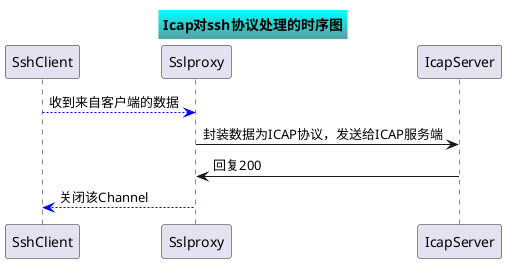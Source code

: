 @startuml
skinparam titleBackgroundColor Aqua-CadetBlue
title Icap对ssh协议处理的时序图
SshClient -[#0000FF]-> Sslproxy: 收到来自客户端的数据
Sslproxy -> IcapServer: 封装数据为ICAP协议，发送给ICAP服务端
IcapServer -> Sslproxy: 回复200
Sslproxy --[#0000FF]> SshClient: 关闭该Channel
@enduml